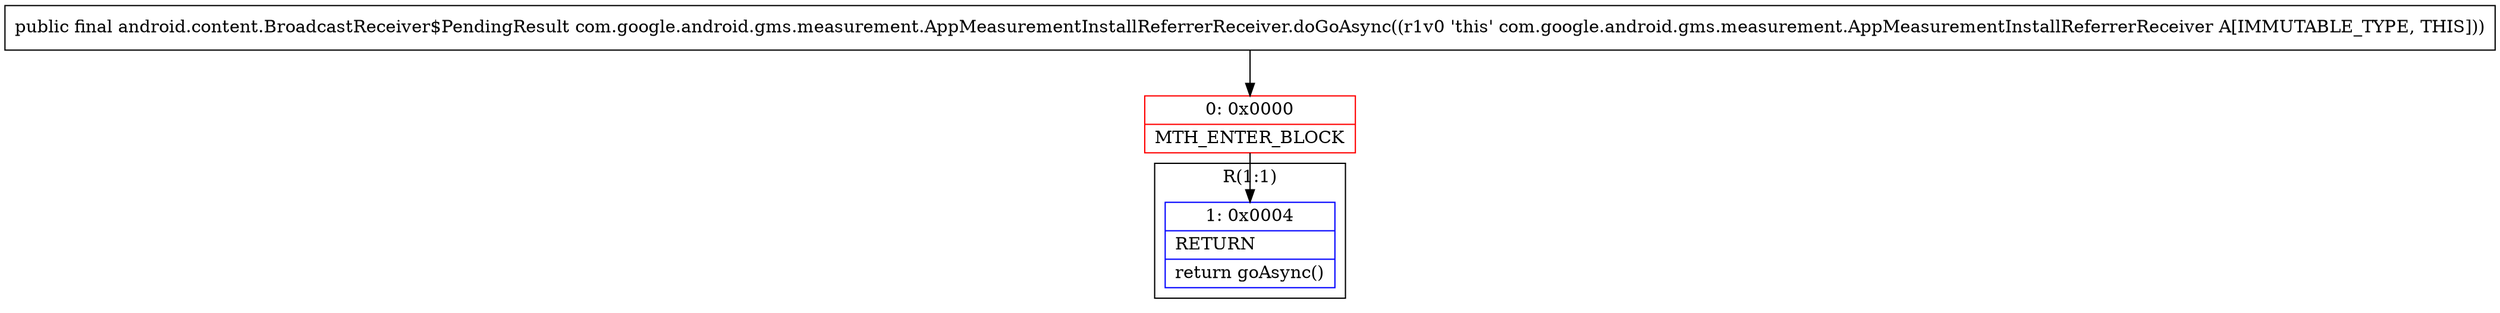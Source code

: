 digraph "CFG forcom.google.android.gms.measurement.AppMeasurementInstallReferrerReceiver.doGoAsync()Landroid\/content\/BroadcastReceiver$PendingResult;" {
subgraph cluster_Region_36546139 {
label = "R(1:1)";
node [shape=record,color=blue];
Node_1 [shape=record,label="{1\:\ 0x0004|RETURN\l|return goAsync()\l}"];
}
Node_0 [shape=record,color=red,label="{0\:\ 0x0000|MTH_ENTER_BLOCK\l}"];
MethodNode[shape=record,label="{public final android.content.BroadcastReceiver$PendingResult com.google.android.gms.measurement.AppMeasurementInstallReferrerReceiver.doGoAsync((r1v0 'this' com.google.android.gms.measurement.AppMeasurementInstallReferrerReceiver A[IMMUTABLE_TYPE, THIS])) }"];
MethodNode -> Node_0;
Node_0 -> Node_1;
}

